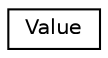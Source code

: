 digraph "Graphical Class Hierarchy"
{
 // LATEX_PDF_SIZE
  edge [fontname="Helvetica",fontsize="10",labelfontname="Helvetica",labelfontsize="10"];
  node [fontname="Helvetica",fontsize="10",shape=record];
  rankdir="LR";
  Node0 [label="Value",height=0.2,width=0.4,color="black", fillcolor="white", style="filled",URL="$union_value.html",tooltip=" "];
}
